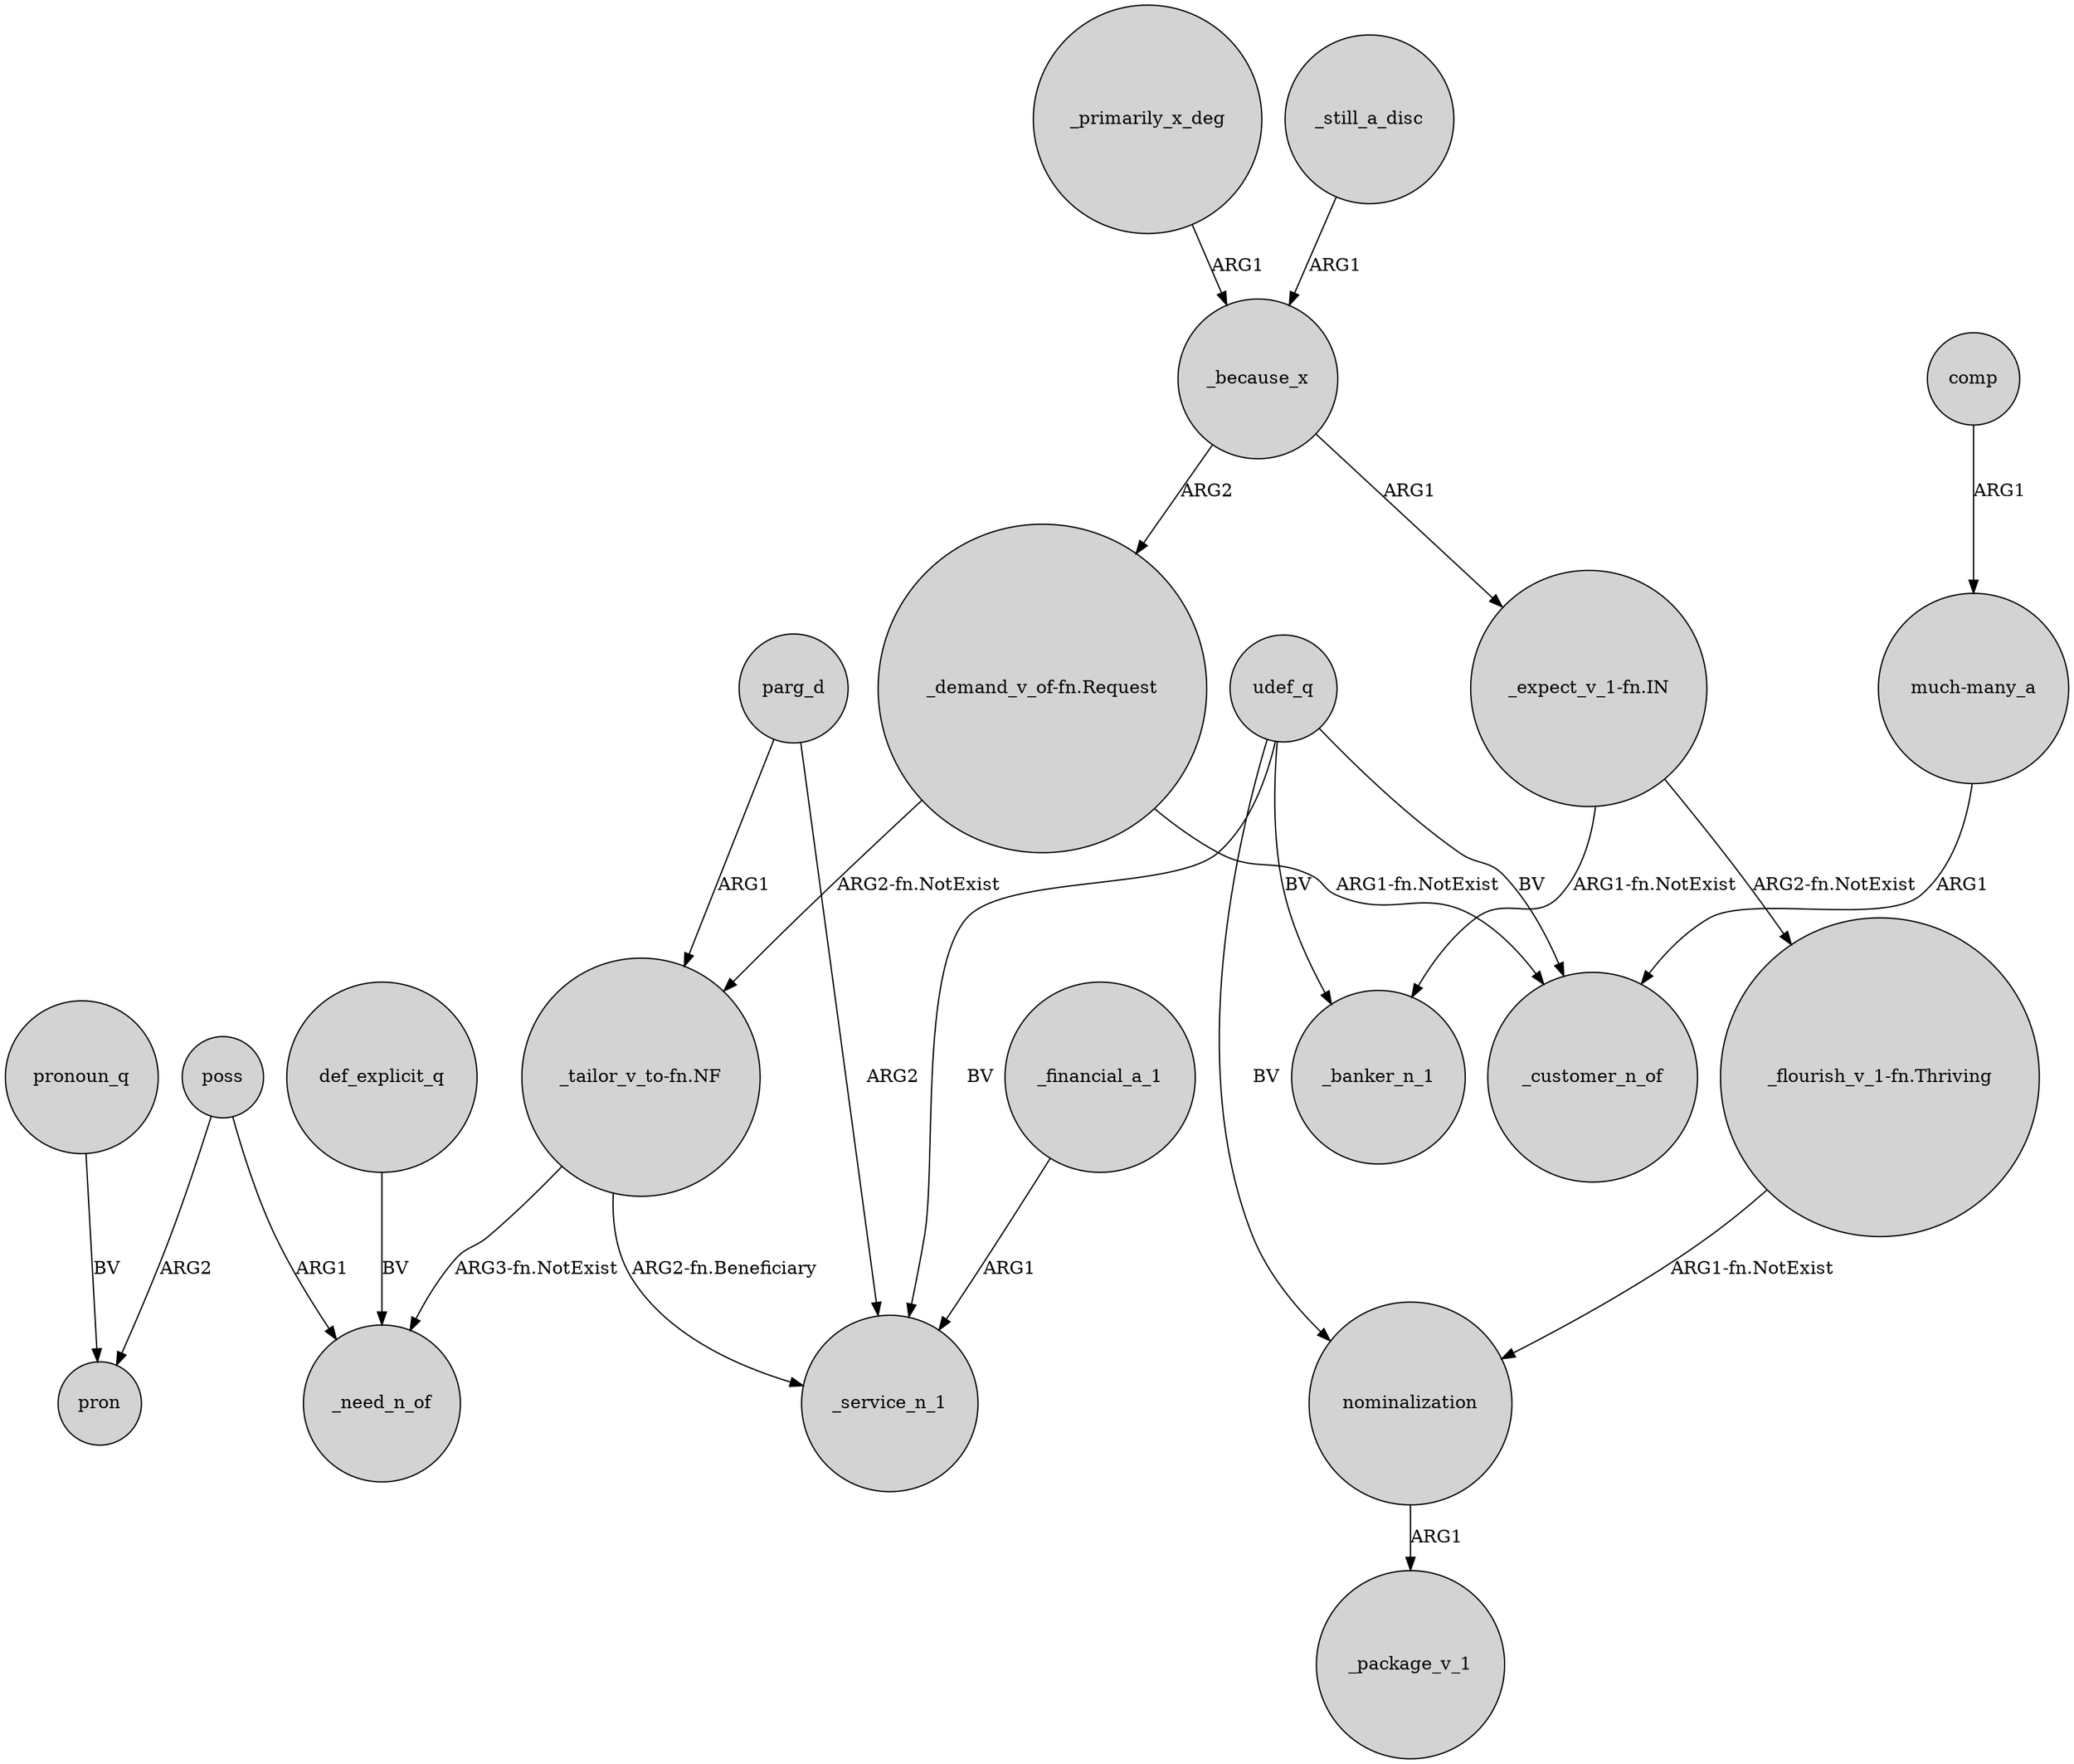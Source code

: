 digraph {
	node [shape=circle style=filled]
	poss -> pron [label=ARG2]
	"much-many_a" -> _customer_n_of [label=ARG1]
	"_flourish_v_1-fn.Thriving" -> nominalization [label="ARG1-fn.NotExist"]
	"_tailor_v_to-fn.NF" -> _need_n_of [label="ARG3-fn.NotExist"]
	parg_d -> _service_n_1 [label=ARG2]
	_because_x -> "_demand_v_of-fn.Request" [label=ARG2]
	_financial_a_1 -> _service_n_1 [label=ARG1]
	"_tailor_v_to-fn.NF" -> _service_n_1 [label="ARG2-fn.Beneficiary"]
	pronoun_q -> pron [label=BV]
	nominalization -> _package_v_1 [label=ARG1]
	udef_q -> _service_n_1 [label=BV]
	comp -> "much-many_a" [label=ARG1]
	udef_q -> _banker_n_1 [label=BV]
	"_demand_v_of-fn.Request" -> "_tailor_v_to-fn.NF" [label="ARG2-fn.NotExist"]
	udef_q -> _customer_n_of [label=BV]
	udef_q -> nominalization [label=BV]
	_primarily_x_deg -> _because_x [label=ARG1]
	"_expect_v_1-fn.IN" -> _banker_n_1 [label="ARG1-fn.NotExist"]
	"_expect_v_1-fn.IN" -> "_flourish_v_1-fn.Thriving" [label="ARG2-fn.NotExist"]
	parg_d -> "_tailor_v_to-fn.NF" [label=ARG1]
	poss -> _need_n_of [label=ARG1]
	_because_x -> "_expect_v_1-fn.IN" [label=ARG1]
	"_demand_v_of-fn.Request" -> _customer_n_of [label="ARG1-fn.NotExist"]
	def_explicit_q -> _need_n_of [label=BV]
	_still_a_disc -> _because_x [label=ARG1]
}
